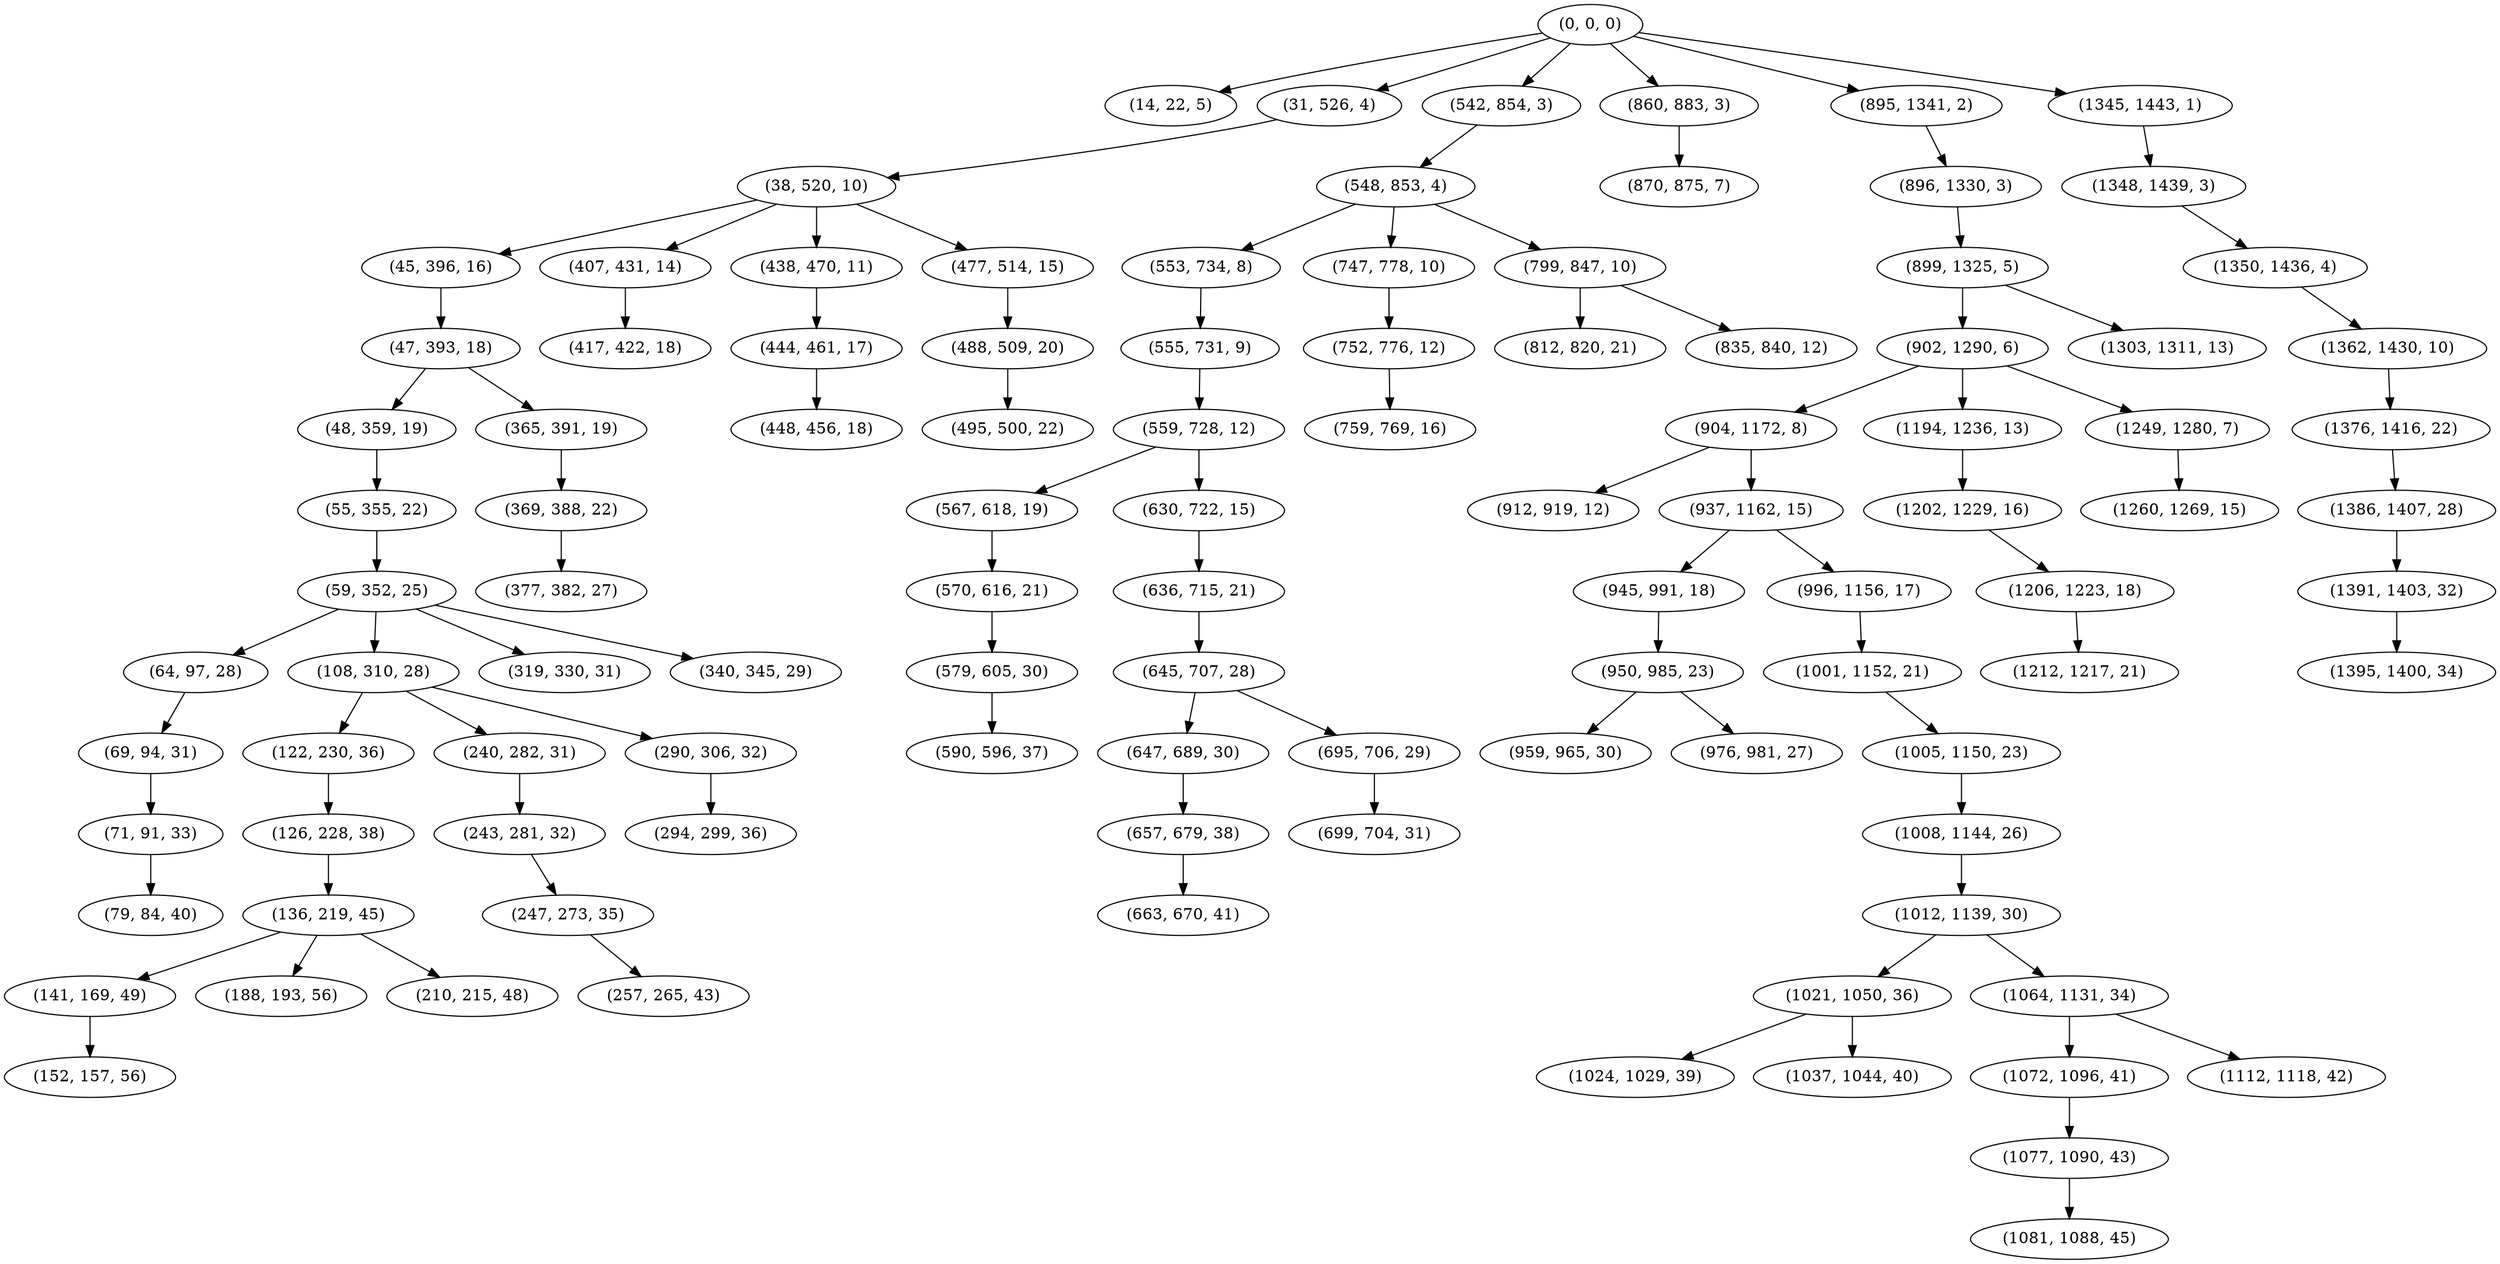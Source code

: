 digraph tree {
    "(0, 0, 0)";
    "(14, 22, 5)";
    "(31, 526, 4)";
    "(38, 520, 10)";
    "(45, 396, 16)";
    "(47, 393, 18)";
    "(48, 359, 19)";
    "(55, 355, 22)";
    "(59, 352, 25)";
    "(64, 97, 28)";
    "(69, 94, 31)";
    "(71, 91, 33)";
    "(79, 84, 40)";
    "(108, 310, 28)";
    "(122, 230, 36)";
    "(126, 228, 38)";
    "(136, 219, 45)";
    "(141, 169, 49)";
    "(152, 157, 56)";
    "(188, 193, 56)";
    "(210, 215, 48)";
    "(240, 282, 31)";
    "(243, 281, 32)";
    "(247, 273, 35)";
    "(257, 265, 43)";
    "(290, 306, 32)";
    "(294, 299, 36)";
    "(319, 330, 31)";
    "(340, 345, 29)";
    "(365, 391, 19)";
    "(369, 388, 22)";
    "(377, 382, 27)";
    "(407, 431, 14)";
    "(417, 422, 18)";
    "(438, 470, 11)";
    "(444, 461, 17)";
    "(448, 456, 18)";
    "(477, 514, 15)";
    "(488, 509, 20)";
    "(495, 500, 22)";
    "(542, 854, 3)";
    "(548, 853, 4)";
    "(553, 734, 8)";
    "(555, 731, 9)";
    "(559, 728, 12)";
    "(567, 618, 19)";
    "(570, 616, 21)";
    "(579, 605, 30)";
    "(590, 596, 37)";
    "(630, 722, 15)";
    "(636, 715, 21)";
    "(645, 707, 28)";
    "(647, 689, 30)";
    "(657, 679, 38)";
    "(663, 670, 41)";
    "(695, 706, 29)";
    "(699, 704, 31)";
    "(747, 778, 10)";
    "(752, 776, 12)";
    "(759, 769, 16)";
    "(799, 847, 10)";
    "(812, 820, 21)";
    "(835, 840, 12)";
    "(860, 883, 3)";
    "(870, 875, 7)";
    "(895, 1341, 2)";
    "(896, 1330, 3)";
    "(899, 1325, 5)";
    "(902, 1290, 6)";
    "(904, 1172, 8)";
    "(912, 919, 12)";
    "(937, 1162, 15)";
    "(945, 991, 18)";
    "(950, 985, 23)";
    "(959, 965, 30)";
    "(976, 981, 27)";
    "(996, 1156, 17)";
    "(1001, 1152, 21)";
    "(1005, 1150, 23)";
    "(1008, 1144, 26)";
    "(1012, 1139, 30)";
    "(1021, 1050, 36)";
    "(1024, 1029, 39)";
    "(1037, 1044, 40)";
    "(1064, 1131, 34)";
    "(1072, 1096, 41)";
    "(1077, 1090, 43)";
    "(1081, 1088, 45)";
    "(1112, 1118, 42)";
    "(1194, 1236, 13)";
    "(1202, 1229, 16)";
    "(1206, 1223, 18)";
    "(1212, 1217, 21)";
    "(1249, 1280, 7)";
    "(1260, 1269, 15)";
    "(1303, 1311, 13)";
    "(1345, 1443, 1)";
    "(1348, 1439, 3)";
    "(1350, 1436, 4)";
    "(1362, 1430, 10)";
    "(1376, 1416, 22)";
    "(1386, 1407, 28)";
    "(1391, 1403, 32)";
    "(1395, 1400, 34)";
    "(0, 0, 0)" -> "(14, 22, 5)";
    "(0, 0, 0)" -> "(31, 526, 4)";
    "(0, 0, 0)" -> "(542, 854, 3)";
    "(0, 0, 0)" -> "(860, 883, 3)";
    "(0, 0, 0)" -> "(895, 1341, 2)";
    "(0, 0, 0)" -> "(1345, 1443, 1)";
    "(31, 526, 4)" -> "(38, 520, 10)";
    "(38, 520, 10)" -> "(45, 396, 16)";
    "(38, 520, 10)" -> "(407, 431, 14)";
    "(38, 520, 10)" -> "(438, 470, 11)";
    "(38, 520, 10)" -> "(477, 514, 15)";
    "(45, 396, 16)" -> "(47, 393, 18)";
    "(47, 393, 18)" -> "(48, 359, 19)";
    "(47, 393, 18)" -> "(365, 391, 19)";
    "(48, 359, 19)" -> "(55, 355, 22)";
    "(55, 355, 22)" -> "(59, 352, 25)";
    "(59, 352, 25)" -> "(64, 97, 28)";
    "(59, 352, 25)" -> "(108, 310, 28)";
    "(59, 352, 25)" -> "(319, 330, 31)";
    "(59, 352, 25)" -> "(340, 345, 29)";
    "(64, 97, 28)" -> "(69, 94, 31)";
    "(69, 94, 31)" -> "(71, 91, 33)";
    "(71, 91, 33)" -> "(79, 84, 40)";
    "(108, 310, 28)" -> "(122, 230, 36)";
    "(108, 310, 28)" -> "(240, 282, 31)";
    "(108, 310, 28)" -> "(290, 306, 32)";
    "(122, 230, 36)" -> "(126, 228, 38)";
    "(126, 228, 38)" -> "(136, 219, 45)";
    "(136, 219, 45)" -> "(141, 169, 49)";
    "(136, 219, 45)" -> "(188, 193, 56)";
    "(136, 219, 45)" -> "(210, 215, 48)";
    "(141, 169, 49)" -> "(152, 157, 56)";
    "(240, 282, 31)" -> "(243, 281, 32)";
    "(243, 281, 32)" -> "(247, 273, 35)";
    "(247, 273, 35)" -> "(257, 265, 43)";
    "(290, 306, 32)" -> "(294, 299, 36)";
    "(365, 391, 19)" -> "(369, 388, 22)";
    "(369, 388, 22)" -> "(377, 382, 27)";
    "(407, 431, 14)" -> "(417, 422, 18)";
    "(438, 470, 11)" -> "(444, 461, 17)";
    "(444, 461, 17)" -> "(448, 456, 18)";
    "(477, 514, 15)" -> "(488, 509, 20)";
    "(488, 509, 20)" -> "(495, 500, 22)";
    "(542, 854, 3)" -> "(548, 853, 4)";
    "(548, 853, 4)" -> "(553, 734, 8)";
    "(548, 853, 4)" -> "(747, 778, 10)";
    "(548, 853, 4)" -> "(799, 847, 10)";
    "(553, 734, 8)" -> "(555, 731, 9)";
    "(555, 731, 9)" -> "(559, 728, 12)";
    "(559, 728, 12)" -> "(567, 618, 19)";
    "(559, 728, 12)" -> "(630, 722, 15)";
    "(567, 618, 19)" -> "(570, 616, 21)";
    "(570, 616, 21)" -> "(579, 605, 30)";
    "(579, 605, 30)" -> "(590, 596, 37)";
    "(630, 722, 15)" -> "(636, 715, 21)";
    "(636, 715, 21)" -> "(645, 707, 28)";
    "(645, 707, 28)" -> "(647, 689, 30)";
    "(645, 707, 28)" -> "(695, 706, 29)";
    "(647, 689, 30)" -> "(657, 679, 38)";
    "(657, 679, 38)" -> "(663, 670, 41)";
    "(695, 706, 29)" -> "(699, 704, 31)";
    "(747, 778, 10)" -> "(752, 776, 12)";
    "(752, 776, 12)" -> "(759, 769, 16)";
    "(799, 847, 10)" -> "(812, 820, 21)";
    "(799, 847, 10)" -> "(835, 840, 12)";
    "(860, 883, 3)" -> "(870, 875, 7)";
    "(895, 1341, 2)" -> "(896, 1330, 3)";
    "(896, 1330, 3)" -> "(899, 1325, 5)";
    "(899, 1325, 5)" -> "(902, 1290, 6)";
    "(899, 1325, 5)" -> "(1303, 1311, 13)";
    "(902, 1290, 6)" -> "(904, 1172, 8)";
    "(902, 1290, 6)" -> "(1194, 1236, 13)";
    "(902, 1290, 6)" -> "(1249, 1280, 7)";
    "(904, 1172, 8)" -> "(912, 919, 12)";
    "(904, 1172, 8)" -> "(937, 1162, 15)";
    "(937, 1162, 15)" -> "(945, 991, 18)";
    "(937, 1162, 15)" -> "(996, 1156, 17)";
    "(945, 991, 18)" -> "(950, 985, 23)";
    "(950, 985, 23)" -> "(959, 965, 30)";
    "(950, 985, 23)" -> "(976, 981, 27)";
    "(996, 1156, 17)" -> "(1001, 1152, 21)";
    "(1001, 1152, 21)" -> "(1005, 1150, 23)";
    "(1005, 1150, 23)" -> "(1008, 1144, 26)";
    "(1008, 1144, 26)" -> "(1012, 1139, 30)";
    "(1012, 1139, 30)" -> "(1021, 1050, 36)";
    "(1012, 1139, 30)" -> "(1064, 1131, 34)";
    "(1021, 1050, 36)" -> "(1024, 1029, 39)";
    "(1021, 1050, 36)" -> "(1037, 1044, 40)";
    "(1064, 1131, 34)" -> "(1072, 1096, 41)";
    "(1064, 1131, 34)" -> "(1112, 1118, 42)";
    "(1072, 1096, 41)" -> "(1077, 1090, 43)";
    "(1077, 1090, 43)" -> "(1081, 1088, 45)";
    "(1194, 1236, 13)" -> "(1202, 1229, 16)";
    "(1202, 1229, 16)" -> "(1206, 1223, 18)";
    "(1206, 1223, 18)" -> "(1212, 1217, 21)";
    "(1249, 1280, 7)" -> "(1260, 1269, 15)";
    "(1345, 1443, 1)" -> "(1348, 1439, 3)";
    "(1348, 1439, 3)" -> "(1350, 1436, 4)";
    "(1350, 1436, 4)" -> "(1362, 1430, 10)";
    "(1362, 1430, 10)" -> "(1376, 1416, 22)";
    "(1376, 1416, 22)" -> "(1386, 1407, 28)";
    "(1386, 1407, 28)" -> "(1391, 1403, 32)";
    "(1391, 1403, 32)" -> "(1395, 1400, 34)";
}
